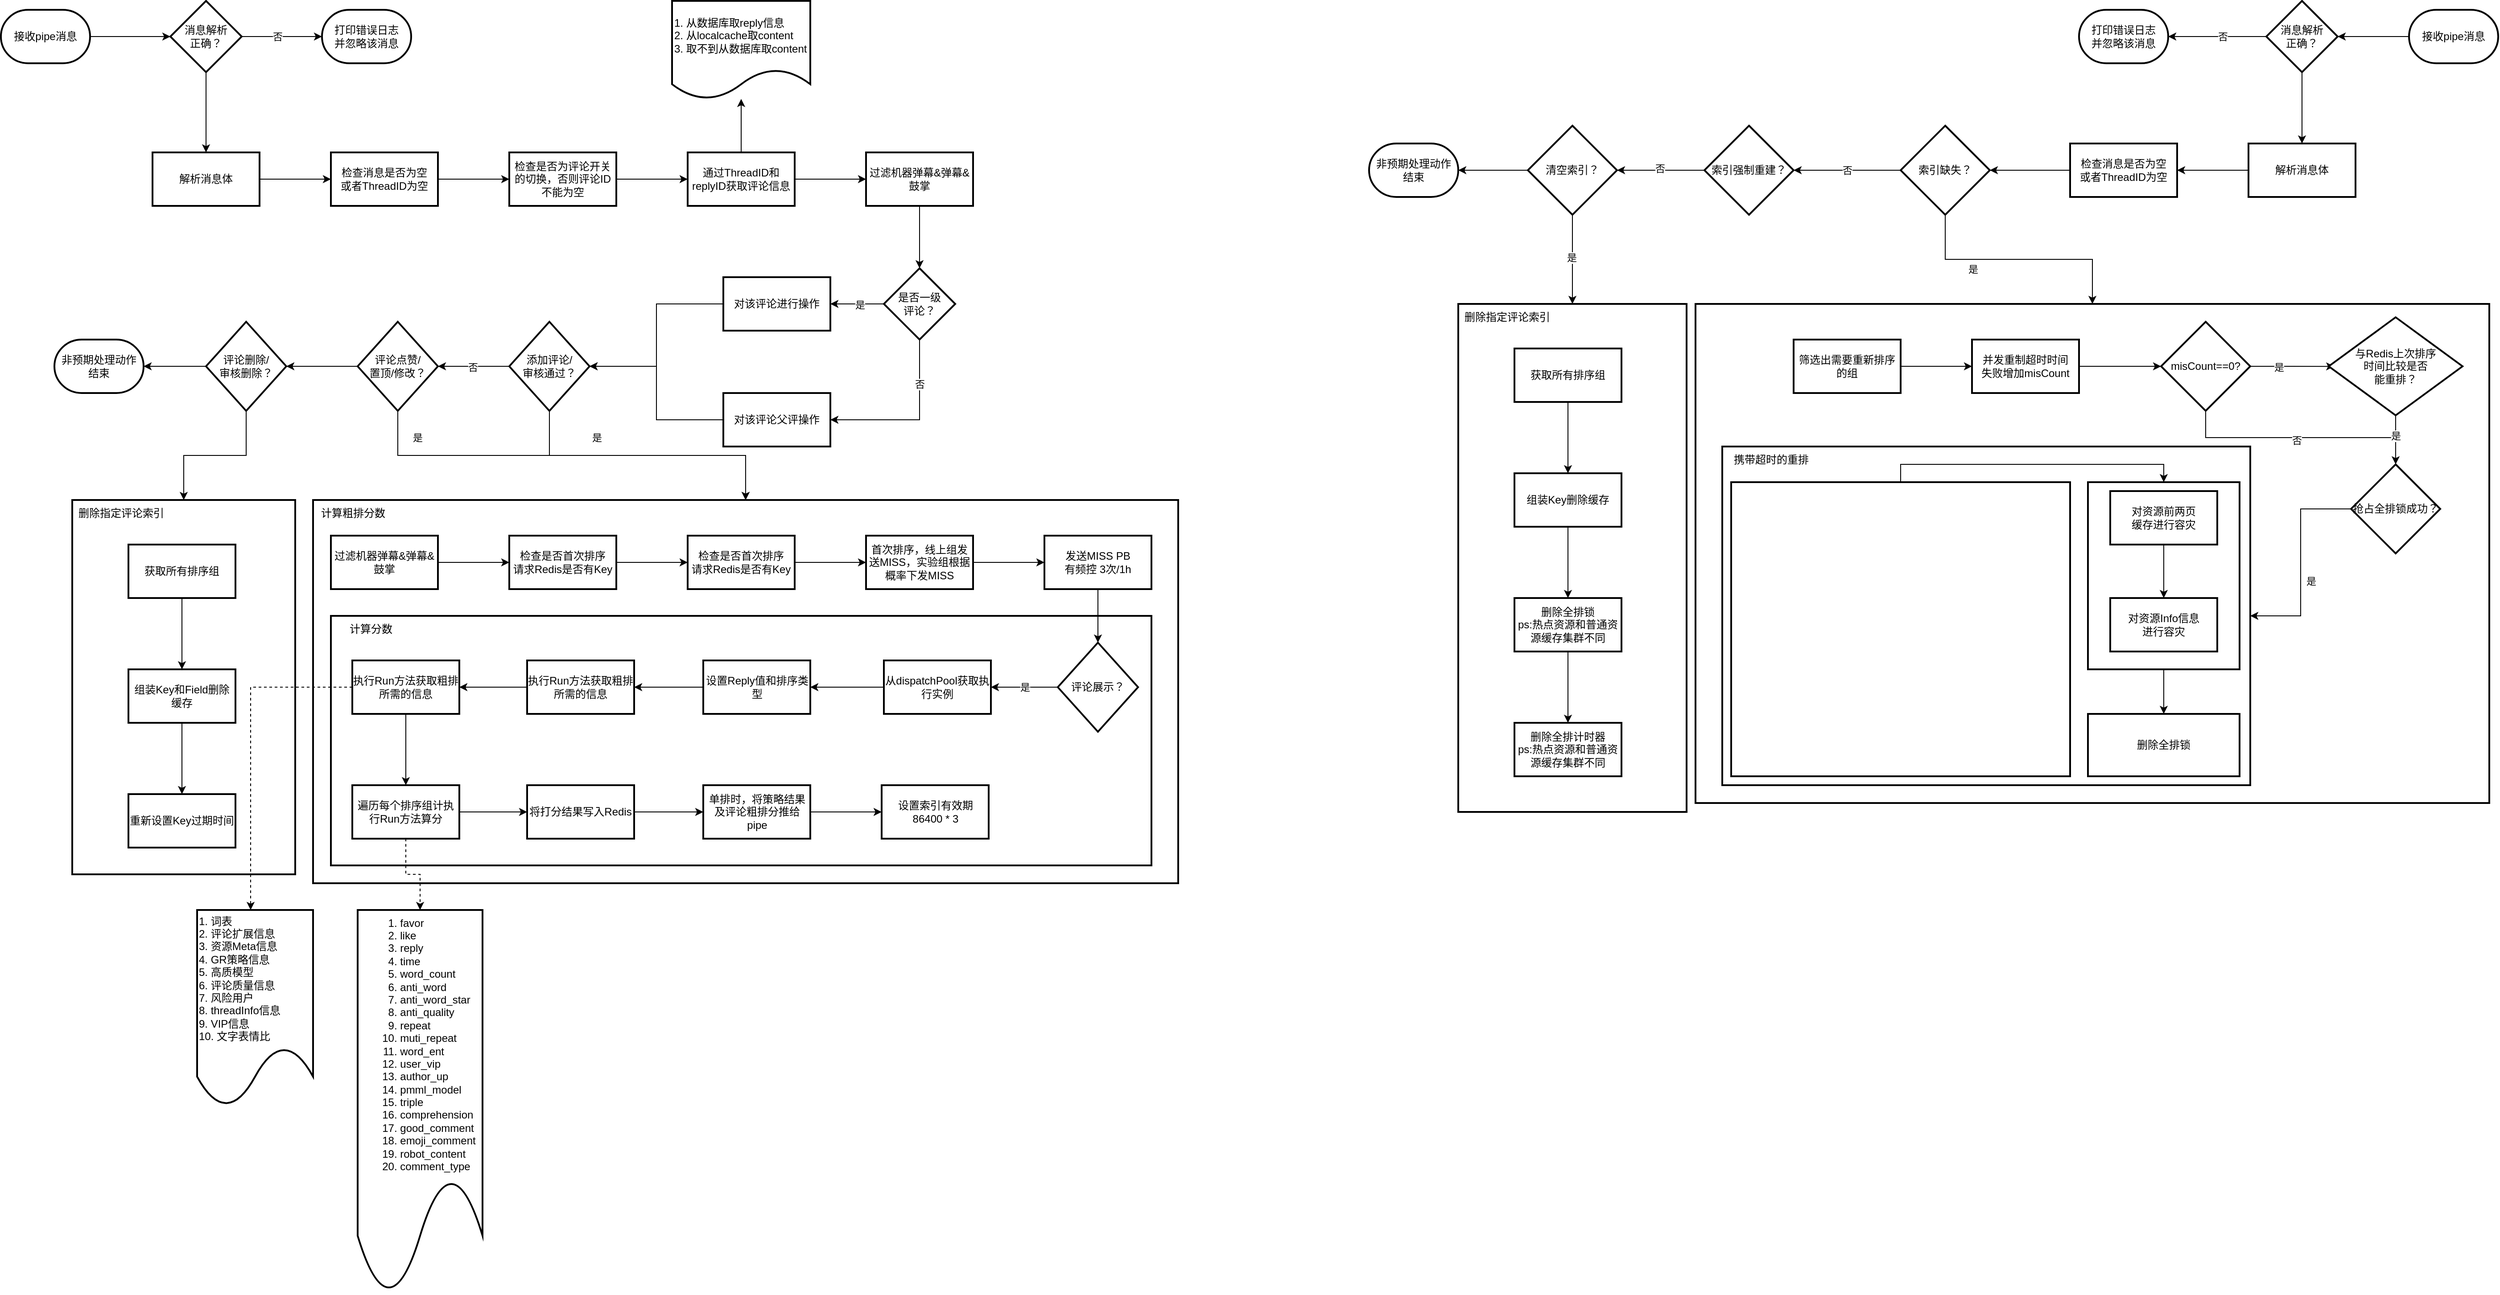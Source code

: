 <mxfile version="24.7.12">
  <diagram id="C5RBs43oDa-KdzZeNtuy" name="Page-1">
    <mxGraphModel dx="1062" dy="581" grid="1" gridSize="10" guides="1" tooltips="1" connect="1" arrows="1" fold="1" page="1" pageScale="1" pageWidth="827" pageHeight="1169" math="0" shadow="0">
      <root>
        <mxCell id="WIyWlLk6GJQsqaUBKTNV-0" />
        <mxCell id="WIyWlLk6GJQsqaUBKTNV-1" parent="WIyWlLk6GJQsqaUBKTNV-0" />
        <mxCell id="64iKOwzHIwS2UCSDctwZ-7" value="" style="edgeStyle=orthogonalEdgeStyle;rounded=0;orthogonalLoop=1;jettySize=auto;html=1;" parent="WIyWlLk6GJQsqaUBKTNV-1" source="64iKOwzHIwS2UCSDctwZ-3" target="64iKOwzHIwS2UCSDctwZ-6" edge="1">
          <mxGeometry relative="1" as="geometry" />
        </mxCell>
        <mxCell id="64iKOwzHIwS2UCSDctwZ-3" value="接收pipe消息" style="strokeWidth=2;html=1;shape=mxgraph.flowchart.terminator;whiteSpace=wrap;" parent="WIyWlLk6GJQsqaUBKTNV-1" vertex="1">
          <mxGeometry x="20" y="550" width="100" height="60" as="geometry" />
        </mxCell>
        <mxCell id="64iKOwzHIwS2UCSDctwZ-16" value="" style="edgeStyle=orthogonalEdgeStyle;rounded=0;orthogonalLoop=1;jettySize=auto;html=1;" parent="WIyWlLk6GJQsqaUBKTNV-1" source="64iKOwzHIwS2UCSDctwZ-6" target="64iKOwzHIwS2UCSDctwZ-15" edge="1">
          <mxGeometry relative="1" as="geometry" />
        </mxCell>
        <mxCell id="64iKOwzHIwS2UCSDctwZ-6" value="消息解析&lt;div&gt;正确？&lt;/div&gt;" style="rhombus;whiteSpace=wrap;html=1;strokeWidth=2;" parent="WIyWlLk6GJQsqaUBKTNV-1" vertex="1">
          <mxGeometry x="210" y="540" width="80" height="80" as="geometry" />
        </mxCell>
        <mxCell id="64iKOwzHIwS2UCSDctwZ-12" value="打印错误日志&lt;div&gt;并忽略该消息&lt;/div&gt;" style="strokeWidth=2;html=1;shape=mxgraph.flowchart.terminator;whiteSpace=wrap;" parent="WIyWlLk6GJQsqaUBKTNV-1" vertex="1">
          <mxGeometry x="380" y="550" width="100" height="60" as="geometry" />
        </mxCell>
        <mxCell id="64iKOwzHIwS2UCSDctwZ-13" style="edgeStyle=orthogonalEdgeStyle;rounded=0;orthogonalLoop=1;jettySize=auto;html=1;entryX=0;entryY=0.5;entryDx=0;entryDy=0;entryPerimeter=0;" parent="WIyWlLk6GJQsqaUBKTNV-1" source="64iKOwzHIwS2UCSDctwZ-6" target="64iKOwzHIwS2UCSDctwZ-12" edge="1">
          <mxGeometry relative="1" as="geometry" />
        </mxCell>
        <mxCell id="64iKOwzHIwS2UCSDctwZ-14" value="否" style="edgeLabel;html=1;align=center;verticalAlign=middle;resizable=0;points=[];" parent="64iKOwzHIwS2UCSDctwZ-13" vertex="1" connectable="0">
          <mxGeometry x="-0.387" y="-1" relative="1" as="geometry">
            <mxPoint x="12" y="-1" as="offset" />
          </mxGeometry>
        </mxCell>
        <mxCell id="64iKOwzHIwS2UCSDctwZ-18" value="" style="edgeStyle=orthogonalEdgeStyle;rounded=0;orthogonalLoop=1;jettySize=auto;html=1;" parent="WIyWlLk6GJQsqaUBKTNV-1" source="64iKOwzHIwS2UCSDctwZ-15" target="64iKOwzHIwS2UCSDctwZ-17" edge="1">
          <mxGeometry relative="1" as="geometry" />
        </mxCell>
        <mxCell id="64iKOwzHIwS2UCSDctwZ-15" value="解析消息体" style="whiteSpace=wrap;html=1;strokeWidth=2;" parent="WIyWlLk6GJQsqaUBKTNV-1" vertex="1">
          <mxGeometry x="190" y="710" width="120" height="60" as="geometry" />
        </mxCell>
        <mxCell id="64iKOwzHIwS2UCSDctwZ-20" value="" style="edgeStyle=orthogonalEdgeStyle;rounded=0;orthogonalLoop=1;jettySize=auto;html=1;" parent="WIyWlLk6GJQsqaUBKTNV-1" source="64iKOwzHIwS2UCSDctwZ-17" target="64iKOwzHIwS2UCSDctwZ-19" edge="1">
          <mxGeometry relative="1" as="geometry" />
        </mxCell>
        <mxCell id="64iKOwzHIwS2UCSDctwZ-17" value="检查消息是否为空&lt;div&gt;或者ThreadID为空&lt;/div&gt;" style="whiteSpace=wrap;html=1;strokeWidth=2;" parent="WIyWlLk6GJQsqaUBKTNV-1" vertex="1">
          <mxGeometry x="390" y="710" width="120" height="60" as="geometry" />
        </mxCell>
        <mxCell id="64iKOwzHIwS2UCSDctwZ-22" value="" style="edgeStyle=orthogonalEdgeStyle;rounded=0;orthogonalLoop=1;jettySize=auto;html=1;" parent="WIyWlLk6GJQsqaUBKTNV-1" source="64iKOwzHIwS2UCSDctwZ-19" target="64iKOwzHIwS2UCSDctwZ-21" edge="1">
          <mxGeometry relative="1" as="geometry" />
        </mxCell>
        <mxCell id="64iKOwzHIwS2UCSDctwZ-19" value="检查是否为评论开关的切换，否则评论ID不能为空" style="whiteSpace=wrap;html=1;strokeWidth=2;" parent="WIyWlLk6GJQsqaUBKTNV-1" vertex="1">
          <mxGeometry x="590" y="710" width="120" height="60" as="geometry" />
        </mxCell>
        <mxCell id="64iKOwzHIwS2UCSDctwZ-24" value="" style="edgeStyle=orthogonalEdgeStyle;rounded=0;orthogonalLoop=1;jettySize=auto;html=1;" parent="WIyWlLk6GJQsqaUBKTNV-1" source="64iKOwzHIwS2UCSDctwZ-21" target="64iKOwzHIwS2UCSDctwZ-23" edge="1">
          <mxGeometry relative="1" as="geometry" />
        </mxCell>
        <mxCell id="64iKOwzHIwS2UCSDctwZ-26" value="" style="edgeStyle=orthogonalEdgeStyle;rounded=0;orthogonalLoop=1;jettySize=auto;html=1;" parent="WIyWlLk6GJQsqaUBKTNV-1" source="64iKOwzHIwS2UCSDctwZ-21" target="64iKOwzHIwS2UCSDctwZ-25" edge="1">
          <mxGeometry relative="1" as="geometry" />
        </mxCell>
        <mxCell id="64iKOwzHIwS2UCSDctwZ-21" value="通过ThreadID和replyID获取评论信息" style="whiteSpace=wrap;html=1;strokeWidth=2;" parent="WIyWlLk6GJQsqaUBKTNV-1" vertex="1">
          <mxGeometry x="790" y="710" width="120" height="60" as="geometry" />
        </mxCell>
        <mxCell id="64iKOwzHIwS2UCSDctwZ-23" value="1. 从数据库取reply信息&lt;div&gt;2. 从localcache取content&lt;/div&gt;&lt;div&gt;3. 取不到从数据库取content&lt;/div&gt;" style="shape=document;whiteSpace=wrap;html=1;boundedLbl=1;strokeWidth=2;align=left;" parent="WIyWlLk6GJQsqaUBKTNV-1" vertex="1">
          <mxGeometry x="772.5" y="540" width="155" height="110" as="geometry" />
        </mxCell>
        <mxCell id="64iKOwzHIwS2UCSDctwZ-30" value="" style="edgeStyle=orthogonalEdgeStyle;rounded=0;orthogonalLoop=1;jettySize=auto;html=1;" parent="WIyWlLk6GJQsqaUBKTNV-1" source="64iKOwzHIwS2UCSDctwZ-25" target="64iKOwzHIwS2UCSDctwZ-29" edge="1">
          <mxGeometry relative="1" as="geometry" />
        </mxCell>
        <mxCell id="64iKOwzHIwS2UCSDctwZ-25" value="过滤机器弹幕&amp;amp;弹幕&amp;amp;鼓掌" style="whiteSpace=wrap;html=1;strokeWidth=2;" parent="WIyWlLk6GJQsqaUBKTNV-1" vertex="1">
          <mxGeometry x="990" y="710" width="120" height="60" as="geometry" />
        </mxCell>
        <mxCell id="64iKOwzHIwS2UCSDctwZ-32" value="" style="edgeStyle=orthogonalEdgeStyle;rounded=0;orthogonalLoop=1;jettySize=auto;html=1;" parent="WIyWlLk6GJQsqaUBKTNV-1" source="64iKOwzHIwS2UCSDctwZ-29" target="64iKOwzHIwS2UCSDctwZ-31" edge="1">
          <mxGeometry relative="1" as="geometry" />
        </mxCell>
        <mxCell id="64iKOwzHIwS2UCSDctwZ-33" value="是" style="edgeLabel;html=1;align=center;verticalAlign=middle;resizable=0;points=[];" parent="64iKOwzHIwS2UCSDctwZ-32" vertex="1" connectable="0">
          <mxGeometry x="-0.105" y="1" relative="1" as="geometry">
            <mxPoint as="offset" />
          </mxGeometry>
        </mxCell>
        <mxCell id="64iKOwzHIwS2UCSDctwZ-35" value="" style="edgeStyle=orthogonalEdgeStyle;rounded=0;orthogonalLoop=1;jettySize=auto;html=1;entryX=1;entryY=0.5;entryDx=0;entryDy=0;" parent="WIyWlLk6GJQsqaUBKTNV-1" source="64iKOwzHIwS2UCSDctwZ-29" target="64iKOwzHIwS2UCSDctwZ-34" edge="1">
          <mxGeometry relative="1" as="geometry">
            <Array as="points">
              <mxPoint x="1050" y="1010" />
            </Array>
          </mxGeometry>
        </mxCell>
        <mxCell id="64iKOwzHIwS2UCSDctwZ-37" value="否" style="edgeLabel;html=1;align=center;verticalAlign=middle;resizable=0;points=[];" parent="64iKOwzHIwS2UCSDctwZ-35" vertex="1" connectable="0">
          <mxGeometry x="0.262" y="1" relative="1" as="geometry">
            <mxPoint x="30" y="-41" as="offset" />
          </mxGeometry>
        </mxCell>
        <mxCell id="64iKOwzHIwS2UCSDctwZ-29" value="是否一级&lt;div&gt;评论？&lt;/div&gt;" style="rhombus;whiteSpace=wrap;html=1;strokeWidth=2;" parent="WIyWlLk6GJQsqaUBKTNV-1" vertex="1">
          <mxGeometry x="1010" y="840" width="80" height="80" as="geometry" />
        </mxCell>
        <mxCell id="64iKOwzHIwS2UCSDctwZ-39" value="" style="edgeStyle=orthogonalEdgeStyle;rounded=0;orthogonalLoop=1;jettySize=auto;html=1;" parent="WIyWlLk6GJQsqaUBKTNV-1" source="64iKOwzHIwS2UCSDctwZ-31" target="64iKOwzHIwS2UCSDctwZ-38" edge="1">
          <mxGeometry relative="1" as="geometry" />
        </mxCell>
        <mxCell id="64iKOwzHIwS2UCSDctwZ-31" value="对该评论进行操作" style="whiteSpace=wrap;html=1;strokeWidth=2;" parent="WIyWlLk6GJQsqaUBKTNV-1" vertex="1">
          <mxGeometry x="830" y="850" width="120" height="60" as="geometry" />
        </mxCell>
        <mxCell id="64iKOwzHIwS2UCSDctwZ-40" style="edgeStyle=orthogonalEdgeStyle;rounded=0;orthogonalLoop=1;jettySize=auto;html=1;entryX=1;entryY=0.5;entryDx=0;entryDy=0;" parent="WIyWlLk6GJQsqaUBKTNV-1" source="64iKOwzHIwS2UCSDctwZ-34" target="64iKOwzHIwS2UCSDctwZ-38" edge="1">
          <mxGeometry relative="1" as="geometry" />
        </mxCell>
        <mxCell id="64iKOwzHIwS2UCSDctwZ-34" value="对该评论父评操作" style="whiteSpace=wrap;html=1;strokeWidth=2;" parent="WIyWlLk6GJQsqaUBKTNV-1" vertex="1">
          <mxGeometry x="830" y="980" width="120" height="60" as="geometry" />
        </mxCell>
        <mxCell id="64iKOwzHIwS2UCSDctwZ-42" value="" style="edgeStyle=orthogonalEdgeStyle;rounded=0;orthogonalLoop=1;jettySize=auto;html=1;" parent="WIyWlLk6GJQsqaUBKTNV-1" source="64iKOwzHIwS2UCSDctwZ-38" target="64iKOwzHIwS2UCSDctwZ-41" edge="1">
          <mxGeometry relative="1" as="geometry" />
        </mxCell>
        <mxCell id="64iKOwzHIwS2UCSDctwZ-43" value="是" style="edgeLabel;html=1;align=center;verticalAlign=middle;resizable=0;points=[];" parent="64iKOwzHIwS2UCSDctwZ-42" vertex="1" connectable="0">
          <mxGeometry x="-0.203" y="-3" relative="1" as="geometry">
            <mxPoint x="-25" y="-23" as="offset" />
          </mxGeometry>
        </mxCell>
        <mxCell id="64iKOwzHIwS2UCSDctwZ-45" value="" style="edgeStyle=orthogonalEdgeStyle;rounded=0;orthogonalLoop=1;jettySize=auto;html=1;" parent="WIyWlLk6GJQsqaUBKTNV-1" source="64iKOwzHIwS2UCSDctwZ-38" target="64iKOwzHIwS2UCSDctwZ-44" edge="1">
          <mxGeometry relative="1" as="geometry" />
        </mxCell>
        <mxCell id="64iKOwzHIwS2UCSDctwZ-46" value="否" style="edgeLabel;html=1;align=center;verticalAlign=middle;resizable=0;points=[];" parent="64iKOwzHIwS2UCSDctwZ-45" vertex="1" connectable="0">
          <mxGeometry x="0.036" y="1" relative="1" as="geometry">
            <mxPoint as="offset" />
          </mxGeometry>
        </mxCell>
        <mxCell id="64iKOwzHIwS2UCSDctwZ-38" value="添加评论/&lt;div&gt;审核通过？&lt;/div&gt;" style="rhombus;whiteSpace=wrap;html=1;strokeWidth=2;" parent="WIyWlLk6GJQsqaUBKTNV-1" vertex="1">
          <mxGeometry x="590" y="900" width="90" height="100" as="geometry" />
        </mxCell>
        <mxCell id="64iKOwzHIwS2UCSDctwZ-41" value="" style="whiteSpace=wrap;html=1;strokeWidth=2;" parent="WIyWlLk6GJQsqaUBKTNV-1" vertex="1">
          <mxGeometry x="370" y="1100" width="970" height="430" as="geometry" />
        </mxCell>
        <mxCell id="64iKOwzHIwS2UCSDctwZ-48" value="" style="edgeStyle=orthogonalEdgeStyle;rounded=0;orthogonalLoop=1;jettySize=auto;html=1;entryX=0.5;entryY=0;entryDx=0;entryDy=0;" parent="WIyWlLk6GJQsqaUBKTNV-1" source="64iKOwzHIwS2UCSDctwZ-44" target="64iKOwzHIwS2UCSDctwZ-41" edge="1">
          <mxGeometry relative="1" as="geometry">
            <mxPoint x="465" y="1100.0" as="targetPoint" />
          </mxGeometry>
        </mxCell>
        <mxCell id="64iKOwzHIwS2UCSDctwZ-49" value="是" style="edgeLabel;html=1;align=center;verticalAlign=middle;resizable=0;points=[];" parent="64iKOwzHIwS2UCSDctwZ-48" vertex="1" connectable="0">
          <mxGeometry x="-0.668" relative="1" as="geometry">
            <mxPoint x="-10" y="-20" as="offset" />
          </mxGeometry>
        </mxCell>
        <mxCell id="64iKOwzHIwS2UCSDctwZ-51" value="" style="edgeStyle=orthogonalEdgeStyle;rounded=0;orthogonalLoop=1;jettySize=auto;html=1;" parent="WIyWlLk6GJQsqaUBKTNV-1" source="64iKOwzHIwS2UCSDctwZ-44" target="64iKOwzHIwS2UCSDctwZ-50" edge="1">
          <mxGeometry relative="1" as="geometry" />
        </mxCell>
        <mxCell id="64iKOwzHIwS2UCSDctwZ-44" value="评论点赞/&lt;div&gt;置顶/修改？&lt;/div&gt;" style="rhombus;whiteSpace=wrap;html=1;strokeWidth=2;" parent="WIyWlLk6GJQsqaUBKTNV-1" vertex="1">
          <mxGeometry x="420" y="900" width="90" height="100" as="geometry" />
        </mxCell>
        <mxCell id="64iKOwzHIwS2UCSDctwZ-53" value="" style="edgeStyle=orthogonalEdgeStyle;rounded=0;orthogonalLoop=1;jettySize=auto;html=1;" parent="WIyWlLk6GJQsqaUBKTNV-1" source="64iKOwzHIwS2UCSDctwZ-50" target="64iKOwzHIwS2UCSDctwZ-52" edge="1">
          <mxGeometry relative="1" as="geometry" />
        </mxCell>
        <mxCell id="64iKOwzHIwS2UCSDctwZ-55" value="" style="edgeStyle=orthogonalEdgeStyle;rounded=0;orthogonalLoop=1;jettySize=auto;html=1;entryX=1;entryY=0.5;entryDx=0;entryDy=0;entryPerimeter=0;" parent="WIyWlLk6GJQsqaUBKTNV-1" source="64iKOwzHIwS2UCSDctwZ-50" target="64iKOwzHIwS2UCSDctwZ-56" edge="1">
          <mxGeometry relative="1" as="geometry">
            <mxPoint x="185" y="950" as="targetPoint" />
          </mxGeometry>
        </mxCell>
        <mxCell id="64iKOwzHIwS2UCSDctwZ-50" value="评论删除/&lt;div&gt;审核删除？&lt;/div&gt;" style="rhombus;whiteSpace=wrap;html=1;strokeWidth=2;" parent="WIyWlLk6GJQsqaUBKTNV-1" vertex="1">
          <mxGeometry x="250" y="900" width="90" height="100" as="geometry" />
        </mxCell>
        <mxCell id="64iKOwzHIwS2UCSDctwZ-52" value="" style="whiteSpace=wrap;html=1;strokeWidth=2;" parent="WIyWlLk6GJQsqaUBKTNV-1" vertex="1">
          <mxGeometry x="100" y="1100" width="250" height="420" as="geometry" />
        </mxCell>
        <mxCell id="64iKOwzHIwS2UCSDctwZ-56" value="非预期处理动作&lt;div&gt;结束&lt;br&gt;&lt;/div&gt;" style="strokeWidth=2;html=1;shape=mxgraph.flowchart.terminator;whiteSpace=wrap;" parent="WIyWlLk6GJQsqaUBKTNV-1" vertex="1">
          <mxGeometry x="80" y="920" width="100" height="60" as="geometry" />
        </mxCell>
        <mxCell id="64iKOwzHIwS2UCSDctwZ-58" value="删除指定评论索引" style="text;html=1;align=center;verticalAlign=middle;whiteSpace=wrap;rounded=0;" parent="WIyWlLk6GJQsqaUBKTNV-1" vertex="1">
          <mxGeometry x="100" y="1100" width="110" height="30" as="geometry" />
        </mxCell>
        <mxCell id="64iKOwzHIwS2UCSDctwZ-61" value="" style="edgeStyle=orthogonalEdgeStyle;rounded=0;orthogonalLoop=1;jettySize=auto;html=1;" parent="WIyWlLk6GJQsqaUBKTNV-1" source="64iKOwzHIwS2UCSDctwZ-59" target="64iKOwzHIwS2UCSDctwZ-60" edge="1">
          <mxGeometry relative="1" as="geometry" />
        </mxCell>
        <mxCell id="64iKOwzHIwS2UCSDctwZ-59" value="获取所有排序组" style="whiteSpace=wrap;html=1;strokeWidth=2;" parent="WIyWlLk6GJQsqaUBKTNV-1" vertex="1">
          <mxGeometry x="163" y="1150" width="120" height="60" as="geometry" />
        </mxCell>
        <mxCell id="64iKOwzHIwS2UCSDctwZ-63" value="" style="edgeStyle=orthogonalEdgeStyle;rounded=0;orthogonalLoop=1;jettySize=auto;html=1;" parent="WIyWlLk6GJQsqaUBKTNV-1" source="64iKOwzHIwS2UCSDctwZ-60" target="64iKOwzHIwS2UCSDctwZ-62" edge="1">
          <mxGeometry relative="1" as="geometry" />
        </mxCell>
        <mxCell id="64iKOwzHIwS2UCSDctwZ-60" value="组装Key和Field删除缓存" style="whiteSpace=wrap;html=1;strokeWidth=2;" parent="WIyWlLk6GJQsqaUBKTNV-1" vertex="1">
          <mxGeometry x="163" y="1290" width="120" height="60" as="geometry" />
        </mxCell>
        <mxCell id="64iKOwzHIwS2UCSDctwZ-62" value="重新设置Key过期时间" style="whiteSpace=wrap;html=1;strokeWidth=2;" parent="WIyWlLk6GJQsqaUBKTNV-1" vertex="1">
          <mxGeometry x="163" y="1430" width="120" height="60" as="geometry" />
        </mxCell>
        <mxCell id="64iKOwzHIwS2UCSDctwZ-64" value="&lt;meta charset=&quot;utf-8&quot;&gt;&lt;span style=&quot;color: rgb(0, 0, 0); font-family: Helvetica; font-size: 12px; font-style: normal; font-variant-ligatures: normal; font-variant-caps: normal; font-weight: 400; letter-spacing: normal; orphans: 2; text-align: center; text-indent: 0px; text-transform: none; widows: 2; word-spacing: 0px; -webkit-text-stroke-width: 0px; white-space: normal; background-color: rgb(251, 251, 251); text-decoration-thickness: initial; text-decoration-style: initial; text-decoration-color: initial; display: inline !important; float: none;&quot;&gt;计算粗排分数&lt;/span&gt;" style="text;html=1;align=center;verticalAlign=middle;whiteSpace=wrap;rounded=0;" parent="WIyWlLk6GJQsqaUBKTNV-1" vertex="1">
          <mxGeometry x="370" y="1100" width="90" height="30" as="geometry" />
        </mxCell>
        <mxCell id="64iKOwzHIwS2UCSDctwZ-68" value="" style="edgeStyle=orthogonalEdgeStyle;rounded=0;orthogonalLoop=1;jettySize=auto;html=1;" parent="WIyWlLk6GJQsqaUBKTNV-1" source="64iKOwzHIwS2UCSDctwZ-66" target="64iKOwzHIwS2UCSDctwZ-67" edge="1">
          <mxGeometry relative="1" as="geometry" />
        </mxCell>
        <mxCell id="64iKOwzHIwS2UCSDctwZ-66" value="过滤机器弹幕&amp;amp;弹幕&amp;amp;鼓掌" style="whiteSpace=wrap;html=1;strokeWidth=2;" parent="WIyWlLk6GJQsqaUBKTNV-1" vertex="1">
          <mxGeometry x="390" y="1140" width="120" height="60" as="geometry" />
        </mxCell>
        <mxCell id="64iKOwzHIwS2UCSDctwZ-70" value="" style="edgeStyle=orthogonalEdgeStyle;rounded=0;orthogonalLoop=1;jettySize=auto;html=1;" parent="WIyWlLk6GJQsqaUBKTNV-1" source="64iKOwzHIwS2UCSDctwZ-67" target="64iKOwzHIwS2UCSDctwZ-69" edge="1">
          <mxGeometry relative="1" as="geometry" />
        </mxCell>
        <mxCell id="64iKOwzHIwS2UCSDctwZ-67" value="检查是否首次排序&lt;div&gt;请求Redis是否有Key&lt;/div&gt;" style="whiteSpace=wrap;html=1;strokeWidth=2;" parent="WIyWlLk6GJQsqaUBKTNV-1" vertex="1">
          <mxGeometry x="590" y="1140" width="120" height="60" as="geometry" />
        </mxCell>
        <mxCell id="64iKOwzHIwS2UCSDctwZ-72" value="" style="edgeStyle=orthogonalEdgeStyle;rounded=0;orthogonalLoop=1;jettySize=auto;html=1;" parent="WIyWlLk6GJQsqaUBKTNV-1" source="64iKOwzHIwS2UCSDctwZ-69" target="64iKOwzHIwS2UCSDctwZ-71" edge="1">
          <mxGeometry relative="1" as="geometry" />
        </mxCell>
        <mxCell id="64iKOwzHIwS2UCSDctwZ-69" value="检查是否首次排序&lt;div&gt;请求Redis是否有Key&lt;/div&gt;" style="whiteSpace=wrap;html=1;strokeWidth=2;" parent="WIyWlLk6GJQsqaUBKTNV-1" vertex="1">
          <mxGeometry x="790" y="1140" width="120" height="60" as="geometry" />
        </mxCell>
        <mxCell id="64iKOwzHIwS2UCSDctwZ-74" value="" style="edgeStyle=orthogonalEdgeStyle;rounded=0;orthogonalLoop=1;jettySize=auto;html=1;" parent="WIyWlLk6GJQsqaUBKTNV-1" source="64iKOwzHIwS2UCSDctwZ-71" target="64iKOwzHIwS2UCSDctwZ-73" edge="1">
          <mxGeometry relative="1" as="geometry" />
        </mxCell>
        <mxCell id="64iKOwzHIwS2UCSDctwZ-71" value="首次排序，线上组发送MISS，实验组根据概率下发MISS" style="whiteSpace=wrap;html=1;strokeWidth=2;" parent="WIyWlLk6GJQsqaUBKTNV-1" vertex="1">
          <mxGeometry x="990" y="1140" width="120" height="60" as="geometry" />
        </mxCell>
        <mxCell id="R3Ifb2M7IaDgMVO6AW9--0" value="" style="whiteSpace=wrap;html=1;strokeWidth=2;" vertex="1" parent="WIyWlLk6GJQsqaUBKTNV-1">
          <mxGeometry x="390" y="1230" width="920" height="280" as="geometry" />
        </mxCell>
        <mxCell id="64iKOwzHIwS2UCSDctwZ-73" value="发送MISS PB&lt;div&gt;有频控 3次/1h&lt;/div&gt;" style="whiteSpace=wrap;html=1;strokeWidth=2;" parent="WIyWlLk6GJQsqaUBKTNV-1" vertex="1">
          <mxGeometry x="1190" y="1140" width="120" height="60" as="geometry" />
        </mxCell>
        <mxCell id="R3Ifb2M7IaDgMVO6AW9--2" value="计算分数" style="text;html=1;align=center;verticalAlign=middle;whiteSpace=wrap;rounded=0;" vertex="1" parent="WIyWlLk6GJQsqaUBKTNV-1">
          <mxGeometry x="390" y="1230" width="90" height="30" as="geometry" />
        </mxCell>
        <mxCell id="R3Ifb2M7IaDgMVO6AW9--10" value="是" style="edgeStyle=orthogonalEdgeStyle;rounded=0;orthogonalLoop=1;jettySize=auto;html=1;" edge="1" parent="WIyWlLk6GJQsqaUBKTNV-1" source="R3Ifb2M7IaDgMVO6AW9--7" target="R3Ifb2M7IaDgMVO6AW9--9">
          <mxGeometry relative="1" as="geometry" />
        </mxCell>
        <mxCell id="R3Ifb2M7IaDgMVO6AW9--7" value="评论展示？" style="rhombus;whiteSpace=wrap;html=1;strokeWidth=2;" vertex="1" parent="WIyWlLk6GJQsqaUBKTNV-1">
          <mxGeometry x="1205" y="1260" width="90" height="100" as="geometry" />
        </mxCell>
        <mxCell id="R3Ifb2M7IaDgMVO6AW9--8" style="edgeStyle=orthogonalEdgeStyle;rounded=0;orthogonalLoop=1;jettySize=auto;html=1;" edge="1" parent="WIyWlLk6GJQsqaUBKTNV-1" source="64iKOwzHIwS2UCSDctwZ-73" target="R3Ifb2M7IaDgMVO6AW9--7">
          <mxGeometry relative="1" as="geometry" />
        </mxCell>
        <mxCell id="R3Ifb2M7IaDgMVO6AW9--12" value="" style="edgeStyle=orthogonalEdgeStyle;rounded=0;orthogonalLoop=1;jettySize=auto;html=1;" edge="1" parent="WIyWlLk6GJQsqaUBKTNV-1" source="R3Ifb2M7IaDgMVO6AW9--9" target="R3Ifb2M7IaDgMVO6AW9--11">
          <mxGeometry relative="1" as="geometry" />
        </mxCell>
        <mxCell id="R3Ifb2M7IaDgMVO6AW9--9" value="从dispatchPool获取执行实例" style="whiteSpace=wrap;html=1;strokeWidth=2;" vertex="1" parent="WIyWlLk6GJQsqaUBKTNV-1">
          <mxGeometry x="1010" y="1280" width="120" height="60" as="geometry" />
        </mxCell>
        <mxCell id="R3Ifb2M7IaDgMVO6AW9--14" value="" style="edgeStyle=orthogonalEdgeStyle;rounded=0;orthogonalLoop=1;jettySize=auto;html=1;" edge="1" parent="WIyWlLk6GJQsqaUBKTNV-1" source="R3Ifb2M7IaDgMVO6AW9--11" target="R3Ifb2M7IaDgMVO6AW9--13">
          <mxGeometry relative="1" as="geometry" />
        </mxCell>
        <mxCell id="R3Ifb2M7IaDgMVO6AW9--11" value="设置Reply值和排序类型" style="whiteSpace=wrap;html=1;strokeWidth=2;" vertex="1" parent="WIyWlLk6GJQsqaUBKTNV-1">
          <mxGeometry x="807.5" y="1280" width="120" height="60" as="geometry" />
        </mxCell>
        <mxCell id="R3Ifb2M7IaDgMVO6AW9--16" value="" style="edgeStyle=orthogonalEdgeStyle;rounded=0;orthogonalLoop=1;jettySize=auto;html=1;" edge="1" parent="WIyWlLk6GJQsqaUBKTNV-1" source="R3Ifb2M7IaDgMVO6AW9--13" target="R3Ifb2M7IaDgMVO6AW9--15">
          <mxGeometry relative="1" as="geometry" />
        </mxCell>
        <mxCell id="R3Ifb2M7IaDgMVO6AW9--13" value="执行Run方法获取粗排所需的信息" style="whiteSpace=wrap;html=1;strokeWidth=2;" vertex="1" parent="WIyWlLk6GJQsqaUBKTNV-1">
          <mxGeometry x="610" y="1280" width="120" height="60" as="geometry" />
        </mxCell>
        <mxCell id="R3Ifb2M7IaDgMVO6AW9--18" value="" style="edgeStyle=orthogonalEdgeStyle;rounded=0;orthogonalLoop=1;jettySize=auto;html=1;" edge="1" parent="WIyWlLk6GJQsqaUBKTNV-1" source="R3Ifb2M7IaDgMVO6AW9--15" target="R3Ifb2M7IaDgMVO6AW9--17">
          <mxGeometry relative="1" as="geometry" />
        </mxCell>
        <mxCell id="R3Ifb2M7IaDgMVO6AW9--27" style="edgeStyle=orthogonalEdgeStyle;rounded=0;orthogonalLoop=1;jettySize=auto;html=1;dashed=1;" edge="1" parent="WIyWlLk6GJQsqaUBKTNV-1" source="R3Ifb2M7IaDgMVO6AW9--15" target="R3Ifb2M7IaDgMVO6AW9--26">
          <mxGeometry relative="1" as="geometry">
            <Array as="points">
              <mxPoint x="300" y="1310" />
            </Array>
          </mxGeometry>
        </mxCell>
        <mxCell id="R3Ifb2M7IaDgMVO6AW9--15" value="执行Run方法获取粗排所需的信息" style="whiteSpace=wrap;html=1;strokeWidth=2;" vertex="1" parent="WIyWlLk6GJQsqaUBKTNV-1">
          <mxGeometry x="414" y="1280" width="120" height="60" as="geometry" />
        </mxCell>
        <mxCell id="R3Ifb2M7IaDgMVO6AW9--20" value="" style="edgeStyle=orthogonalEdgeStyle;rounded=0;orthogonalLoop=1;jettySize=auto;html=1;" edge="1" parent="WIyWlLk6GJQsqaUBKTNV-1" source="R3Ifb2M7IaDgMVO6AW9--17" target="R3Ifb2M7IaDgMVO6AW9--19">
          <mxGeometry relative="1" as="geometry" />
        </mxCell>
        <mxCell id="R3Ifb2M7IaDgMVO6AW9--29" value="" style="edgeStyle=orthogonalEdgeStyle;rounded=0;orthogonalLoop=1;jettySize=auto;html=1;dashed=1;" edge="1" parent="WIyWlLk6GJQsqaUBKTNV-1" source="R3Ifb2M7IaDgMVO6AW9--17" target="R3Ifb2M7IaDgMVO6AW9--28">
          <mxGeometry relative="1" as="geometry" />
        </mxCell>
        <mxCell id="R3Ifb2M7IaDgMVO6AW9--17" value="遍历每个排序组计执行Run方法算分" style="whiteSpace=wrap;html=1;strokeWidth=2;" vertex="1" parent="WIyWlLk6GJQsqaUBKTNV-1">
          <mxGeometry x="414" y="1420" width="120" height="60" as="geometry" />
        </mxCell>
        <mxCell id="R3Ifb2M7IaDgMVO6AW9--22" value="" style="edgeStyle=orthogonalEdgeStyle;rounded=0;orthogonalLoop=1;jettySize=auto;html=1;" edge="1" parent="WIyWlLk6GJQsqaUBKTNV-1" source="R3Ifb2M7IaDgMVO6AW9--19" target="R3Ifb2M7IaDgMVO6AW9--21">
          <mxGeometry relative="1" as="geometry" />
        </mxCell>
        <mxCell id="R3Ifb2M7IaDgMVO6AW9--19" value="将打分结果写入Redis" style="whiteSpace=wrap;html=1;strokeWidth=2;" vertex="1" parent="WIyWlLk6GJQsqaUBKTNV-1">
          <mxGeometry x="610" y="1420" width="120" height="60" as="geometry" />
        </mxCell>
        <mxCell id="R3Ifb2M7IaDgMVO6AW9--24" value="" style="edgeStyle=orthogonalEdgeStyle;rounded=0;orthogonalLoop=1;jettySize=auto;html=1;" edge="1" parent="WIyWlLk6GJQsqaUBKTNV-1" source="R3Ifb2M7IaDgMVO6AW9--21" target="R3Ifb2M7IaDgMVO6AW9--23">
          <mxGeometry relative="1" as="geometry" />
        </mxCell>
        <mxCell id="R3Ifb2M7IaDgMVO6AW9--21" value="单排时，将策略结果及评论粗排分推给 pipe" style="whiteSpace=wrap;html=1;strokeWidth=2;" vertex="1" parent="WIyWlLk6GJQsqaUBKTNV-1">
          <mxGeometry x="807.5" y="1420" width="120" height="60" as="geometry" />
        </mxCell>
        <mxCell id="R3Ifb2M7IaDgMVO6AW9--23" value="设置索引有效期&lt;div&gt;86400 * 3&lt;br&gt;&lt;/div&gt;" style="whiteSpace=wrap;html=1;strokeWidth=2;" vertex="1" parent="WIyWlLk6GJQsqaUBKTNV-1">
          <mxGeometry x="1007.5" y="1420" width="120" height="60" as="geometry" />
        </mxCell>
        <mxCell id="R3Ifb2M7IaDgMVO6AW9--26" value="1. 词表&lt;div&gt;2. 评论扩展信息&lt;/div&gt;&lt;div&gt;3. 资源Meta信息&lt;/div&gt;&lt;div&gt;4. GR策略信息&lt;/div&gt;&lt;div&gt;5.&amp;nbsp;高质模型&lt;/div&gt;&lt;div&gt;6. 评论质量信息&lt;/div&gt;&lt;div&gt;7. 风险用户&lt;/div&gt;&lt;div&gt;8. threadInfo信息&lt;/div&gt;&lt;div&gt;9. VIP信息&lt;/div&gt;&lt;div&gt;10. 文字表情比&lt;/div&gt;" style="shape=document;whiteSpace=wrap;html=1;boundedLbl=1;strokeWidth=2;align=left;" vertex="1" parent="WIyWlLk6GJQsqaUBKTNV-1">
          <mxGeometry x="240" y="1560" width="130" height="220" as="geometry" />
        </mxCell>
        <mxCell id="R3Ifb2M7IaDgMVO6AW9--28" value="&lt;ol start=&quot;1&quot; type=&quot;1&quot; class=&quot;mp-ordered-list&quot; data-slate-node=&quot;element&quot; data-morpho-type=&quot;ordered-list-item&quot;&gt;&lt;li data-morpho-list-initial-number=&quot;1&quot; data-morpho-list-index=&quot;1&quot; data-morpho-list-depth=&quot;0&quot; class=&quot;mp-list-item&quot;&gt;&lt;div style=&quot;text-align: left;&quot; class=&quot;mp-list-item-child&quot;&gt;&lt;span data-morpho-text=&quot;favor&quot;&gt;favor&lt;/span&gt;&lt;/div&gt;&lt;/li&gt;&lt;li data-morpho-list-index=&quot;2&quot; data-morpho-list-depth=&quot;0&quot; class=&quot;mp-list-item&quot;&gt;&lt;div style=&quot;text-align: left;&quot; class=&quot;mp-list-item-child&quot;&gt;&lt;span data-morpho-text=&quot;like&quot;&gt;like&lt;/span&gt;&lt;/div&gt;&lt;/li&gt;&lt;li data-morpho-list-index=&quot;3&quot; data-morpho-list-depth=&quot;0&quot; class=&quot;mp-list-item&quot;&gt;&lt;div style=&quot;text-align: left;&quot; class=&quot;mp-list-item-child&quot;&gt;&lt;span data-morpho-text=&quot;reply&quot;&gt;reply&lt;/span&gt;&lt;/div&gt;&lt;/li&gt;&lt;li data-morpho-list-index=&quot;4&quot; data-morpho-list-depth=&quot;0&quot; class=&quot;mp-list-item&quot;&gt;&lt;div style=&quot;text-align: left;&quot; class=&quot;mp-list-item-child&quot;&gt;&lt;span data-morpho-text=&quot;time&quot;&gt;time&lt;/span&gt;&lt;/div&gt;&lt;/li&gt;&lt;li data-morpho-list-index=&quot;5&quot; data-morpho-list-depth=&quot;0&quot; class=&quot;mp-list-item&quot;&gt;&lt;div style=&quot;text-align: left;&quot; class=&quot;mp-list-item-child&quot;&gt;&lt;span data-morpho-text=&quot;word_count&quot;&gt;word_count&lt;/span&gt;&lt;/div&gt;&lt;/li&gt;&lt;li data-morpho-list-index=&quot;6&quot; data-morpho-list-depth=&quot;0&quot; class=&quot;mp-list-item&quot;&gt;&lt;div style=&quot;text-align: left;&quot; class=&quot;mp-list-item-child&quot;&gt;&lt;span data-morpho-text=&quot;anti_word&quot;&gt;anti_word&lt;/span&gt;&lt;/div&gt;&lt;/li&gt;&lt;li data-morpho-list-index=&quot;7&quot; data-morpho-list-depth=&quot;0&quot; class=&quot;mp-list-item&quot;&gt;&lt;div style=&quot;text-align: left;&quot; class=&quot;mp-list-item-child&quot;&gt;&lt;span data-morpho-text=&quot;anti_word_star&quot;&gt;anti_word_star&lt;/span&gt;&lt;/div&gt;&lt;/li&gt;&lt;li data-morpho-list-index=&quot;8&quot; data-morpho-list-depth=&quot;0&quot; class=&quot;mp-list-item&quot;&gt;&lt;div style=&quot;text-align: left;&quot; class=&quot;mp-list-item-child&quot;&gt;&lt;span data-morpho-text=&quot;anti_quality&quot;&gt;anti_quality&lt;/span&gt;&lt;/div&gt;&lt;/li&gt;&lt;li data-morpho-list-index=&quot;9&quot; data-morpho-list-depth=&quot;0&quot; class=&quot;mp-list-item&quot;&gt;&lt;div style=&quot;text-align: left;&quot; class=&quot;mp-list-item-child&quot;&gt;&lt;span data-morpho-text=&quot;repeat&quot;&gt;repeat&lt;/span&gt;&lt;/div&gt;&lt;/li&gt;&lt;li data-morpho-list-index=&quot;10&quot; data-morpho-list-depth=&quot;0&quot; class=&quot;mp-list-item&quot;&gt;&lt;div style=&quot;text-align: left;&quot; class=&quot;mp-list-item-child&quot;&gt;&lt;span data-morpho-text=&quot;muti_repeat&quot;&gt;muti_repeat&lt;/span&gt;&lt;/div&gt;&lt;/li&gt;&lt;li data-morpho-list-index=&quot;11&quot; data-morpho-list-depth=&quot;0&quot; class=&quot;mp-list-item&quot;&gt;&lt;div style=&quot;text-align: left;&quot; class=&quot;mp-list-item-child&quot;&gt;&lt;span data-morpho-text=&quot;word_ent&quot;&gt;word_ent&lt;/span&gt;&lt;/div&gt;&lt;/li&gt;&lt;li data-morpho-list-index=&quot;12&quot; data-morpho-list-depth=&quot;0&quot; class=&quot;mp-list-item&quot;&gt;&lt;div style=&quot;text-align: left;&quot; class=&quot;mp-list-item-child&quot;&gt;&lt;span data-morpho-text=&quot;user_vip&quot;&gt;user_vip&lt;/span&gt;&lt;/div&gt;&lt;/li&gt;&lt;li data-morpho-list-index=&quot;13&quot; data-morpho-list-depth=&quot;0&quot; class=&quot;mp-list-item&quot;&gt;&lt;div style=&quot;text-align: left;&quot; class=&quot;mp-list-item-child&quot;&gt;&lt;span data-morpho-text=&quot;author_up&quot;&gt;author_up&lt;/span&gt;&lt;/div&gt;&lt;/li&gt;&lt;li data-morpho-list-index=&quot;14&quot; data-morpho-list-depth=&quot;0&quot; class=&quot;mp-list-item&quot;&gt;&lt;div style=&quot;text-align: left;&quot; class=&quot;mp-list-item-child&quot;&gt;&lt;span data-morpho-text=&quot;pmml_model&quot;&gt;pmml_model&lt;/span&gt;&lt;/div&gt;&lt;/li&gt;&lt;li data-morpho-list-index=&quot;15&quot; data-morpho-list-depth=&quot;0&quot; class=&quot;mp-list-item&quot;&gt;&lt;div style=&quot;text-align: left;&quot; class=&quot;mp-list-item-child&quot;&gt;&lt;span data-morpho-text=&quot;triple&quot;&gt;triple&lt;/span&gt;&lt;/div&gt;&lt;/li&gt;&lt;li data-morpho-list-index=&quot;16&quot; data-morpho-list-depth=&quot;0&quot; class=&quot;mp-list-item&quot;&gt;&lt;div style=&quot;text-align: left;&quot; class=&quot;mp-list-item-child&quot;&gt;&lt;span data-morpho-text=&quot;comprehension&quot;&gt;comprehension&lt;/span&gt;&lt;/div&gt;&lt;/li&gt;&lt;li data-morpho-list-index=&quot;17&quot; data-morpho-list-depth=&quot;0&quot; class=&quot;mp-list-item&quot;&gt;&lt;div style=&quot;text-align: left;&quot; class=&quot;mp-list-item-child&quot;&gt;&lt;span data-morpho-text=&quot;good_comment&quot;&gt;good_comment&lt;/span&gt;&lt;/div&gt;&lt;/li&gt;&lt;li data-morpho-list-index=&quot;18&quot; data-morpho-list-depth=&quot;0&quot; class=&quot;mp-list-item&quot;&gt;&lt;div style=&quot;text-align: left;&quot; class=&quot;mp-list-item-child&quot;&gt;&lt;span data-morpho-text=&quot;emoji_comment&quot;&gt;emoji_comment&lt;/span&gt;&lt;/div&gt;&lt;/li&gt;&lt;li data-morpho-list-index=&quot;19&quot; data-morpho-list-depth=&quot;0&quot; class=&quot;mp-list-item&quot;&gt;&lt;div style=&quot;text-align: left;&quot; class=&quot;mp-list-item-child&quot;&gt;&lt;span data-morpho-text=&quot;robot_content&quot;&gt;robot_content&lt;/span&gt;&lt;/div&gt;&lt;/li&gt;&lt;li data-morpho-list-index=&quot;20&quot; data-morpho-list-depth=&quot;0&quot; class=&quot;mp-list-item&quot;&gt;&lt;div style=&quot;text-align: left;&quot; class=&quot;mp-list-item-child&quot;&gt;&lt;span data-morpho-text=&quot;comment_type&quot;&gt;comment_type&lt;/span&gt;&lt;/div&gt;&lt;/li&gt;&lt;/ol&gt;&lt;span class=&quot;mp-morpho-clipboard-doc-data&quot; data-morpho-doc-data=&quot;{&amp;quot;token&amp;quot;:&amp;quot;eyJhbGciOiJkaXIiLCJlbmMiOiJBMjU2R0NNIiwiYXBwSWQiOjEsInVpZCI6Ik9UTGszSzE0MUIiLCJkb2NJZCI6InRfTVdPQTlKNkIwb0NxIn0..cWW_OyNHfdUdsaOH.ENmodQ7YQ_hwahvo73wdLzpLIOXmeFDSmN8mkUjrUEYqX2gj1FPCNfkjUdVltvt8ydwmB2PFvGVdygUSeMg4dxmT5VN1yjCvJt33StaO5949D-cK7QxVFHbkNUpkJt5TdMLxqpQrLRlcUj8EVlBV9QYxai4PKYWzsQCdTG2fZGquP8YkT4kEJu__YmpHvJKSmJmHYaseeGVR6VyrdmZ13nO71g.1BEHWLFtOx4-2ml9EH3XpA&amp;quot;,&amp;quot;appId&amp;quot;:&amp;quot;1&amp;quot;}&quot;&gt;&lt;/span&gt;" style="shape=document;whiteSpace=wrap;html=1;boundedLbl=1;strokeWidth=2;" vertex="1" parent="WIyWlLk6GJQsqaUBKTNV-1">
          <mxGeometry x="420" y="1560" width="140" height="430" as="geometry" />
        </mxCell>
        <mxCell id="R3Ifb2M7IaDgMVO6AW9--30" value="" style="edgeStyle=orthogonalEdgeStyle;rounded=0;orthogonalLoop=1;jettySize=auto;html=1;" edge="1" parent="WIyWlLk6GJQsqaUBKTNV-1" source="R3Ifb2M7IaDgMVO6AW9--31" target="R3Ifb2M7IaDgMVO6AW9--33">
          <mxGeometry relative="1" as="geometry" />
        </mxCell>
        <mxCell id="R3Ifb2M7IaDgMVO6AW9--31" value="接收pipe消息" style="strokeWidth=2;html=1;shape=mxgraph.flowchart.terminator;whiteSpace=wrap;" vertex="1" parent="WIyWlLk6GJQsqaUBKTNV-1">
          <mxGeometry x="2720" y="550" width="100" height="60" as="geometry" />
        </mxCell>
        <mxCell id="R3Ifb2M7IaDgMVO6AW9--32" value="" style="edgeStyle=orthogonalEdgeStyle;rounded=0;orthogonalLoop=1;jettySize=auto;html=1;" edge="1" parent="WIyWlLk6GJQsqaUBKTNV-1" source="R3Ifb2M7IaDgMVO6AW9--33" target="R3Ifb2M7IaDgMVO6AW9--38">
          <mxGeometry relative="1" as="geometry" />
        </mxCell>
        <mxCell id="R3Ifb2M7IaDgMVO6AW9--33" value="消息解析&lt;div&gt;正确？&lt;/div&gt;" style="rhombus;whiteSpace=wrap;html=1;strokeWidth=2;" vertex="1" parent="WIyWlLk6GJQsqaUBKTNV-1">
          <mxGeometry x="2560" y="540" width="80" height="80" as="geometry" />
        </mxCell>
        <mxCell id="R3Ifb2M7IaDgMVO6AW9--34" value="打印错误日志&lt;div&gt;并忽略该消息&lt;/div&gt;" style="strokeWidth=2;html=1;shape=mxgraph.flowchart.terminator;whiteSpace=wrap;" vertex="1" parent="WIyWlLk6GJQsqaUBKTNV-1">
          <mxGeometry x="2350" y="550" width="100" height="60" as="geometry" />
        </mxCell>
        <mxCell id="R3Ifb2M7IaDgMVO6AW9--35" style="edgeStyle=orthogonalEdgeStyle;rounded=0;orthogonalLoop=1;jettySize=auto;html=1;entryX=1;entryY=0.5;entryDx=0;entryDy=0;entryPerimeter=0;" edge="1" parent="WIyWlLk6GJQsqaUBKTNV-1" source="R3Ifb2M7IaDgMVO6AW9--33" target="R3Ifb2M7IaDgMVO6AW9--34">
          <mxGeometry relative="1" as="geometry" />
        </mxCell>
        <mxCell id="R3Ifb2M7IaDgMVO6AW9--36" value="否" style="edgeLabel;html=1;align=center;verticalAlign=middle;resizable=0;points=[];" vertex="1" connectable="0" parent="R3Ifb2M7IaDgMVO6AW9--35">
          <mxGeometry x="-0.387" y="-1" relative="1" as="geometry">
            <mxPoint x="-16" y="1" as="offset" />
          </mxGeometry>
        </mxCell>
        <mxCell id="R3Ifb2M7IaDgMVO6AW9--37" value="" style="edgeStyle=orthogonalEdgeStyle;rounded=0;orthogonalLoop=1;jettySize=auto;html=1;" edge="1" parent="WIyWlLk6GJQsqaUBKTNV-1" source="R3Ifb2M7IaDgMVO6AW9--38" target="R3Ifb2M7IaDgMVO6AW9--39">
          <mxGeometry relative="1" as="geometry" />
        </mxCell>
        <mxCell id="R3Ifb2M7IaDgMVO6AW9--38" value="解析消息体" style="whiteSpace=wrap;html=1;strokeWidth=2;" vertex="1" parent="WIyWlLk6GJQsqaUBKTNV-1">
          <mxGeometry x="2540" y="700" width="120" height="60" as="geometry" />
        </mxCell>
        <mxCell id="R3Ifb2M7IaDgMVO6AW9--67" value="" style="edgeStyle=orthogonalEdgeStyle;rounded=0;orthogonalLoop=1;jettySize=auto;html=1;" edge="1" parent="WIyWlLk6GJQsqaUBKTNV-1" source="R3Ifb2M7IaDgMVO6AW9--39" target="R3Ifb2M7IaDgMVO6AW9--65">
          <mxGeometry relative="1" as="geometry" />
        </mxCell>
        <mxCell id="R3Ifb2M7IaDgMVO6AW9--39" value="检查消息是否为空&lt;div&gt;或者ThreadID为空&lt;/div&gt;" style="whiteSpace=wrap;html=1;strokeWidth=2;" vertex="1" parent="WIyWlLk6GJQsqaUBKTNV-1">
          <mxGeometry x="2340" y="700" width="120" height="60" as="geometry" />
        </mxCell>
        <mxCell id="R3Ifb2M7IaDgMVO6AW9--48" value="" style="edgeStyle=orthogonalEdgeStyle;rounded=0;orthogonalLoop=1;jettySize=auto;html=1;" edge="1" parent="WIyWlLk6GJQsqaUBKTNV-1" source="R3Ifb2M7IaDgMVO6AW9--42" target="R3Ifb2M7IaDgMVO6AW9--47">
          <mxGeometry relative="1" as="geometry" />
        </mxCell>
        <mxCell id="R3Ifb2M7IaDgMVO6AW9--51" value="否" style="edgeLabel;html=1;align=center;verticalAlign=middle;resizable=0;points=[];" vertex="1" connectable="0" parent="R3Ifb2M7IaDgMVO6AW9--48">
          <mxGeometry x="0.022" y="-2" relative="1" as="geometry">
            <mxPoint as="offset" />
          </mxGeometry>
        </mxCell>
        <mxCell id="R3Ifb2M7IaDgMVO6AW9--42" value="索引强制重建？" style="rhombus;whiteSpace=wrap;html=1;strokeWidth=2;" vertex="1" parent="WIyWlLk6GJQsqaUBKTNV-1">
          <mxGeometry x="1930" y="680" width="100" height="100" as="geometry" />
        </mxCell>
        <mxCell id="R3Ifb2M7IaDgMVO6AW9--50" value="" style="edgeStyle=orthogonalEdgeStyle;rounded=0;orthogonalLoop=1;jettySize=auto;html=1;" edge="1" parent="WIyWlLk6GJQsqaUBKTNV-1" source="R3Ifb2M7IaDgMVO6AW9--47" target="R3Ifb2M7IaDgMVO6AW9--56">
          <mxGeometry relative="1" as="geometry">
            <mxPoint x="1780" y="880" as="targetPoint" />
          </mxGeometry>
        </mxCell>
        <mxCell id="R3Ifb2M7IaDgMVO6AW9--52" value="是" style="edgeLabel;html=1;align=center;verticalAlign=middle;resizable=0;points=[];" vertex="1" connectable="0" parent="R3Ifb2M7IaDgMVO6AW9--50">
          <mxGeometry x="-0.042" y="-1" relative="1" as="geometry">
            <mxPoint as="offset" />
          </mxGeometry>
        </mxCell>
        <mxCell id="R3Ifb2M7IaDgMVO6AW9--54" style="edgeStyle=orthogonalEdgeStyle;rounded=0;orthogonalLoop=1;jettySize=auto;html=1;" edge="1" parent="WIyWlLk6GJQsqaUBKTNV-1" source="R3Ifb2M7IaDgMVO6AW9--47" target="R3Ifb2M7IaDgMVO6AW9--53">
          <mxGeometry relative="1" as="geometry" />
        </mxCell>
        <mxCell id="R3Ifb2M7IaDgMVO6AW9--47" value="清空索引？" style="rhombus;whiteSpace=wrap;html=1;strokeWidth=2;" vertex="1" parent="WIyWlLk6GJQsqaUBKTNV-1">
          <mxGeometry x="1732" y="680" width="100" height="100" as="geometry" />
        </mxCell>
        <mxCell id="R3Ifb2M7IaDgMVO6AW9--53" value="非预期处理动作&lt;div&gt;结束&lt;br&gt;&lt;/div&gt;" style="strokeWidth=2;html=1;shape=mxgraph.flowchart.terminator;whiteSpace=wrap;" vertex="1" parent="WIyWlLk6GJQsqaUBKTNV-1">
          <mxGeometry x="1554" y="700" width="100" height="60" as="geometry" />
        </mxCell>
        <mxCell id="R3Ifb2M7IaDgMVO6AW9--56" value="" style="whiteSpace=wrap;html=1;strokeWidth=2;" vertex="1" parent="WIyWlLk6GJQsqaUBKTNV-1">
          <mxGeometry x="1654" y="880" width="256" height="570" as="geometry" />
        </mxCell>
        <mxCell id="R3Ifb2M7IaDgMVO6AW9--57" value="删除指定评论索引" style="text;html=1;align=center;verticalAlign=middle;whiteSpace=wrap;rounded=0;" vertex="1" parent="WIyWlLk6GJQsqaUBKTNV-1">
          <mxGeometry x="1654" y="880" width="110" height="30" as="geometry" />
        </mxCell>
        <mxCell id="R3Ifb2M7IaDgMVO6AW9--58" value="" style="edgeStyle=orthogonalEdgeStyle;rounded=0;orthogonalLoop=1;jettySize=auto;html=1;" edge="1" parent="WIyWlLk6GJQsqaUBKTNV-1" source="R3Ifb2M7IaDgMVO6AW9--59" target="R3Ifb2M7IaDgMVO6AW9--61">
          <mxGeometry relative="1" as="geometry" />
        </mxCell>
        <mxCell id="R3Ifb2M7IaDgMVO6AW9--59" value="获取所有排序组" style="whiteSpace=wrap;html=1;strokeWidth=2;" vertex="1" parent="WIyWlLk6GJQsqaUBKTNV-1">
          <mxGeometry x="1717" y="930" width="120" height="60" as="geometry" />
        </mxCell>
        <mxCell id="R3Ifb2M7IaDgMVO6AW9--60" value="" style="edgeStyle=orthogonalEdgeStyle;rounded=0;orthogonalLoop=1;jettySize=auto;html=1;" edge="1" parent="WIyWlLk6GJQsqaUBKTNV-1" source="R3Ifb2M7IaDgMVO6AW9--61" target="R3Ifb2M7IaDgMVO6AW9--62">
          <mxGeometry relative="1" as="geometry" />
        </mxCell>
        <mxCell id="R3Ifb2M7IaDgMVO6AW9--61" value="组装Key删除缓存" style="whiteSpace=wrap;html=1;strokeWidth=2;" vertex="1" parent="WIyWlLk6GJQsqaUBKTNV-1">
          <mxGeometry x="1717" y="1070" width="120" height="60" as="geometry" />
        </mxCell>
        <mxCell id="R3Ifb2M7IaDgMVO6AW9--64" value="" style="edgeStyle=orthogonalEdgeStyle;rounded=0;orthogonalLoop=1;jettySize=auto;html=1;" edge="1" parent="WIyWlLk6GJQsqaUBKTNV-1" source="R3Ifb2M7IaDgMVO6AW9--62" target="R3Ifb2M7IaDgMVO6AW9--63">
          <mxGeometry relative="1" as="geometry" />
        </mxCell>
        <mxCell id="R3Ifb2M7IaDgMVO6AW9--62" value="删除全排锁&lt;div&gt;ps:热点资源和普通资源缓存集群不同&lt;/div&gt;" style="whiteSpace=wrap;html=1;strokeWidth=2;" vertex="1" parent="WIyWlLk6GJQsqaUBKTNV-1">
          <mxGeometry x="1717" y="1210" width="120" height="60" as="geometry" />
        </mxCell>
        <mxCell id="R3Ifb2M7IaDgMVO6AW9--63" value="&lt;div&gt;删除全排计时器&lt;/div&gt;&lt;div&gt;ps:热点资源和普通资源缓存集群不同&lt;/div&gt;" style="whiteSpace=wrap;html=1;strokeWidth=2;" vertex="1" parent="WIyWlLk6GJQsqaUBKTNV-1">
          <mxGeometry x="1717" y="1350" width="120" height="60" as="geometry" />
        </mxCell>
        <mxCell id="R3Ifb2M7IaDgMVO6AW9--68" value="" style="edgeStyle=orthogonalEdgeStyle;rounded=0;orthogonalLoop=1;jettySize=auto;html=1;" edge="1" parent="WIyWlLk6GJQsqaUBKTNV-1" source="R3Ifb2M7IaDgMVO6AW9--65" target="R3Ifb2M7IaDgMVO6AW9--42">
          <mxGeometry relative="1" as="geometry" />
        </mxCell>
        <mxCell id="R3Ifb2M7IaDgMVO6AW9--69" value="否" style="edgeLabel;html=1;align=center;verticalAlign=middle;resizable=0;points=[];" vertex="1" connectable="0" parent="R3Ifb2M7IaDgMVO6AW9--68">
          <mxGeometry x="0.36" y="-1" relative="1" as="geometry">
            <mxPoint x="21" y="1" as="offset" />
          </mxGeometry>
        </mxCell>
        <mxCell id="R3Ifb2M7IaDgMVO6AW9--71" value="" style="edgeStyle=orthogonalEdgeStyle;rounded=0;orthogonalLoop=1;jettySize=auto;html=1;" edge="1" parent="WIyWlLk6GJQsqaUBKTNV-1" source="R3Ifb2M7IaDgMVO6AW9--65" target="R3Ifb2M7IaDgMVO6AW9--70">
          <mxGeometry relative="1" as="geometry" />
        </mxCell>
        <mxCell id="R3Ifb2M7IaDgMVO6AW9--72" value="是" style="edgeLabel;html=1;align=center;verticalAlign=middle;resizable=0;points=[];" vertex="1" connectable="0" parent="R3Ifb2M7IaDgMVO6AW9--71">
          <mxGeometry x="-0.398" y="-1" relative="1" as="geometry">
            <mxPoint x="1" y="10" as="offset" />
          </mxGeometry>
        </mxCell>
        <mxCell id="R3Ifb2M7IaDgMVO6AW9--65" value="索引缺失？" style="rhombus;whiteSpace=wrap;html=1;strokeWidth=2;" vertex="1" parent="WIyWlLk6GJQsqaUBKTNV-1">
          <mxGeometry x="2150" y="680" width="100" height="100" as="geometry" />
        </mxCell>
        <mxCell id="R3Ifb2M7IaDgMVO6AW9--70" value="" style="whiteSpace=wrap;html=1;strokeWidth=2;" vertex="1" parent="WIyWlLk6GJQsqaUBKTNV-1">
          <mxGeometry x="1920" y="880" width="890" height="560" as="geometry" />
        </mxCell>
        <mxCell id="R3Ifb2M7IaDgMVO6AW9--75" value="" style="edgeStyle=orthogonalEdgeStyle;rounded=0;orthogonalLoop=1;jettySize=auto;html=1;" edge="1" parent="WIyWlLk6GJQsqaUBKTNV-1" source="R3Ifb2M7IaDgMVO6AW9--73" target="R3Ifb2M7IaDgMVO6AW9--74">
          <mxGeometry relative="1" as="geometry" />
        </mxCell>
        <mxCell id="R3Ifb2M7IaDgMVO6AW9--73" value="筛选出需要重新排序的组" style="whiteSpace=wrap;html=1;strokeWidth=2;" vertex="1" parent="WIyWlLk6GJQsqaUBKTNV-1">
          <mxGeometry x="2030" y="920" width="120" height="60" as="geometry" />
        </mxCell>
        <mxCell id="R3Ifb2M7IaDgMVO6AW9--78" value="" style="edgeStyle=orthogonalEdgeStyle;rounded=0;orthogonalLoop=1;jettySize=auto;html=1;" edge="1" parent="WIyWlLk6GJQsqaUBKTNV-1" source="R3Ifb2M7IaDgMVO6AW9--74" target="R3Ifb2M7IaDgMVO6AW9--79">
          <mxGeometry relative="1" as="geometry">
            <mxPoint x="2430.0" y="950.0" as="targetPoint" />
          </mxGeometry>
        </mxCell>
        <mxCell id="R3Ifb2M7IaDgMVO6AW9--74" value="并发重制超时时间&lt;div&gt;失败增加misCount&lt;/div&gt;" style="whiteSpace=wrap;html=1;strokeWidth=2;" vertex="1" parent="WIyWlLk6GJQsqaUBKTNV-1">
          <mxGeometry x="2230" y="920" width="120" height="60" as="geometry" />
        </mxCell>
        <mxCell id="R3Ifb2M7IaDgMVO6AW9--81" value="" style="edgeStyle=orthogonalEdgeStyle;rounded=0;orthogonalLoop=1;jettySize=auto;html=1;entryX=0.041;entryY=0.501;entryDx=0;entryDy=0;entryPerimeter=0;" edge="1" parent="WIyWlLk6GJQsqaUBKTNV-1" source="R3Ifb2M7IaDgMVO6AW9--79" target="R3Ifb2M7IaDgMVO6AW9--84">
          <mxGeometry relative="1" as="geometry">
            <mxPoint x="2635.4" y="949.4" as="targetPoint" />
          </mxGeometry>
        </mxCell>
        <mxCell id="R3Ifb2M7IaDgMVO6AW9--85" value="是" style="edgeLabel;html=1;align=center;verticalAlign=middle;resizable=0;points=[];" vertex="1" connectable="0" parent="R3Ifb2M7IaDgMVO6AW9--81">
          <mxGeometry x="-0.267" y="-1" relative="1" as="geometry">
            <mxPoint x="-3" as="offset" />
          </mxGeometry>
        </mxCell>
        <mxCell id="R3Ifb2M7IaDgMVO6AW9--87" value="" style="edgeStyle=orthogonalEdgeStyle;rounded=0;orthogonalLoop=1;jettySize=auto;html=1;entryX=0.5;entryY=0;entryDx=0;entryDy=0;" edge="1" parent="WIyWlLk6GJQsqaUBKTNV-1" source="R3Ifb2M7IaDgMVO6AW9--79" target="R3Ifb2M7IaDgMVO6AW9--91">
          <mxGeometry relative="1" as="geometry">
            <mxPoint x="2492" y="1060.0" as="targetPoint" />
            <Array as="points">
              <mxPoint x="2492" y="1030" />
              <mxPoint x="2705" y="1030" />
            </Array>
          </mxGeometry>
        </mxCell>
        <mxCell id="R3Ifb2M7IaDgMVO6AW9--88" value="否" style="edgeLabel;html=1;align=center;verticalAlign=middle;resizable=0;points=[];" vertex="1" connectable="0" parent="R3Ifb2M7IaDgMVO6AW9--87">
          <mxGeometry x="-0.057" y="-3" relative="1" as="geometry">
            <mxPoint x="3" as="offset" />
          </mxGeometry>
        </mxCell>
        <mxCell id="R3Ifb2M7IaDgMVO6AW9--79" value="misCount==0?" style="rhombus;whiteSpace=wrap;html=1;strokeWidth=2;" vertex="1" parent="WIyWlLk6GJQsqaUBKTNV-1">
          <mxGeometry x="2442" y="900" width="100" height="100" as="geometry" />
        </mxCell>
        <mxCell id="R3Ifb2M7IaDgMVO6AW9--84" value="与Redis上次排序&lt;div&gt;时间&lt;span style=&quot;background-color: initial;&quot;&gt;比较是否&lt;/span&gt;&lt;/div&gt;&lt;div&gt;&lt;span style=&quot;background-color: initial;&quot;&gt;能重排？&lt;/span&gt;&lt;/div&gt;" style="rhombus;whiteSpace=wrap;html=1;strokeWidth=2;" vertex="1" parent="WIyWlLk6GJQsqaUBKTNV-1">
          <mxGeometry x="2630" y="895" width="150" height="110" as="geometry" />
        </mxCell>
        <mxCell id="R3Ifb2M7IaDgMVO6AW9--89" style="edgeStyle=orthogonalEdgeStyle;rounded=0;orthogonalLoop=1;jettySize=auto;html=1;entryX=0.5;entryY=0;entryDx=0;entryDy=0;" edge="1" parent="WIyWlLk6GJQsqaUBKTNV-1" source="R3Ifb2M7IaDgMVO6AW9--84" target="R3Ifb2M7IaDgMVO6AW9--91">
          <mxGeometry relative="1" as="geometry">
            <mxPoint x="2552" y="1090.0" as="targetPoint" />
            <Array as="points">
              <mxPoint x="2705" y="1120" />
              <mxPoint x="2705" y="1120" />
            </Array>
          </mxGeometry>
        </mxCell>
        <mxCell id="R3Ifb2M7IaDgMVO6AW9--90" value="是" style="edgeLabel;html=1;align=center;verticalAlign=middle;resizable=0;points=[];" vertex="1" connectable="0" parent="R3Ifb2M7IaDgMVO6AW9--89">
          <mxGeometry x="-0.615" y="-2" relative="1" as="geometry">
            <mxPoint x="2" y="-11" as="offset" />
          </mxGeometry>
        </mxCell>
        <mxCell id="R3Ifb2M7IaDgMVO6AW9--93" value="" style="edgeStyle=orthogonalEdgeStyle;rounded=0;orthogonalLoop=1;jettySize=auto;html=1;" edge="1" parent="WIyWlLk6GJQsqaUBKTNV-1" source="R3Ifb2M7IaDgMVO6AW9--91" target="R3Ifb2M7IaDgMVO6AW9--92">
          <mxGeometry relative="1" as="geometry" />
        </mxCell>
        <mxCell id="R3Ifb2M7IaDgMVO6AW9--94" value="是" style="edgeLabel;html=1;align=center;verticalAlign=middle;resizable=0;points=[];" vertex="1" connectable="0" parent="R3Ifb2M7IaDgMVO6AW9--93">
          <mxGeometry x="0.194" y="2" relative="1" as="geometry">
            <mxPoint x="9" y="-2" as="offset" />
          </mxGeometry>
        </mxCell>
        <mxCell id="R3Ifb2M7IaDgMVO6AW9--91" value="抢占全排锁成功？" style="rhombus;whiteSpace=wrap;html=1;strokeWidth=2;" vertex="1" parent="WIyWlLk6GJQsqaUBKTNV-1">
          <mxGeometry x="2655" y="1060" width="100" height="100" as="geometry" />
        </mxCell>
        <mxCell id="R3Ifb2M7IaDgMVO6AW9--92" value="" style="whiteSpace=wrap;html=1;strokeWidth=2;" vertex="1" parent="WIyWlLk6GJQsqaUBKTNV-1">
          <mxGeometry x="1950" y="1040" width="592" height="380" as="geometry" />
        </mxCell>
        <mxCell id="R3Ifb2M7IaDgMVO6AW9--95" value="携带超时的重排" style="text;html=1;align=center;verticalAlign=middle;whiteSpace=wrap;rounded=0;" vertex="1" parent="WIyWlLk6GJQsqaUBKTNV-1">
          <mxGeometry x="1950" y="1040" width="110" height="30" as="geometry" />
        </mxCell>
        <mxCell id="R3Ifb2M7IaDgMVO6AW9--98" style="edgeStyle=orthogonalEdgeStyle;rounded=0;orthogonalLoop=1;jettySize=auto;html=1;exitX=0.5;exitY=0;exitDx=0;exitDy=0;entryX=0.5;entryY=0;entryDx=0;entryDy=0;" edge="1" parent="WIyWlLk6GJQsqaUBKTNV-1" source="R3Ifb2M7IaDgMVO6AW9--96" target="R3Ifb2M7IaDgMVO6AW9--97">
          <mxGeometry relative="1" as="geometry" />
        </mxCell>
        <mxCell id="R3Ifb2M7IaDgMVO6AW9--96" value="" style="whiteSpace=wrap;html=1;strokeWidth=2;" vertex="1" parent="WIyWlLk6GJQsqaUBKTNV-1">
          <mxGeometry x="1960" y="1080" width="380" height="330" as="geometry" />
        </mxCell>
        <mxCell id="R3Ifb2M7IaDgMVO6AW9--100" value="" style="edgeStyle=orthogonalEdgeStyle;rounded=0;orthogonalLoop=1;jettySize=auto;html=1;" edge="1" parent="WIyWlLk6GJQsqaUBKTNV-1" source="R3Ifb2M7IaDgMVO6AW9--97" target="R3Ifb2M7IaDgMVO6AW9--99">
          <mxGeometry relative="1" as="geometry" />
        </mxCell>
        <mxCell id="R3Ifb2M7IaDgMVO6AW9--97" value="" style="whiteSpace=wrap;html=1;strokeWidth=2;" vertex="1" parent="WIyWlLk6GJQsqaUBKTNV-1">
          <mxGeometry x="2360" y="1080" width="170" height="210" as="geometry" />
        </mxCell>
        <mxCell id="R3Ifb2M7IaDgMVO6AW9--99" value="删除全排锁" style="whiteSpace=wrap;html=1;strokeWidth=2;" vertex="1" parent="WIyWlLk6GJQsqaUBKTNV-1">
          <mxGeometry x="2360" y="1340" width="170" height="70" as="geometry" />
        </mxCell>
        <mxCell id="R3Ifb2M7IaDgMVO6AW9--103" value="" style="edgeStyle=orthogonalEdgeStyle;rounded=0;orthogonalLoop=1;jettySize=auto;html=1;" edge="1" parent="WIyWlLk6GJQsqaUBKTNV-1" source="R3Ifb2M7IaDgMVO6AW9--101" target="R3Ifb2M7IaDgMVO6AW9--102">
          <mxGeometry relative="1" as="geometry" />
        </mxCell>
        <mxCell id="R3Ifb2M7IaDgMVO6AW9--101" value="对资源前两页&lt;div&gt;缓存进行容灾&lt;/div&gt;" style="whiteSpace=wrap;html=1;strokeWidth=2;" vertex="1" parent="WIyWlLk6GJQsqaUBKTNV-1">
          <mxGeometry x="2385" y="1090" width="120" height="60" as="geometry" />
        </mxCell>
        <mxCell id="R3Ifb2M7IaDgMVO6AW9--102" value="对资源Info信息&lt;div&gt;进行容灾&lt;/div&gt;" style="whiteSpace=wrap;html=1;strokeWidth=2;" vertex="1" parent="WIyWlLk6GJQsqaUBKTNV-1">
          <mxGeometry x="2385" y="1210" width="120" height="60" as="geometry" />
        </mxCell>
      </root>
    </mxGraphModel>
  </diagram>
</mxfile>
